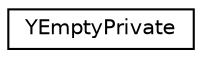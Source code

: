 digraph "Graphical Class Hierarchy"
{
 // LATEX_PDF_SIZE
  edge [fontname="Helvetica",fontsize="10",labelfontname="Helvetica",labelfontsize="10"];
  node [fontname="Helvetica",fontsize="10",shape=record];
  rankdir="LR";
  Node0 [label="YEmptyPrivate",height=0.2,width=0.4,color="black", fillcolor="white", style="filled",URL="$structYEmptyPrivate.html",tooltip=" "];
}
